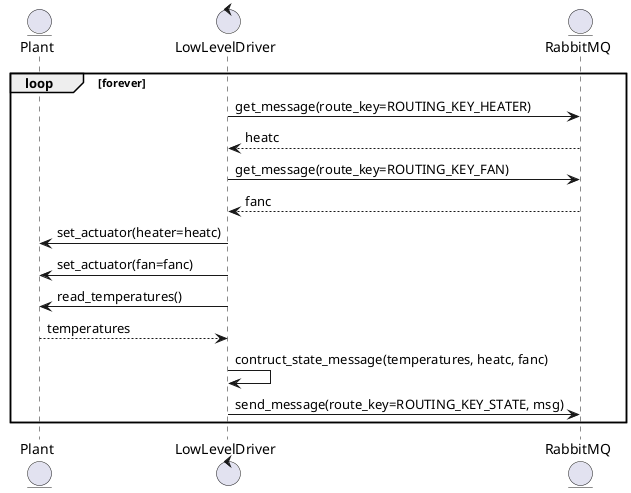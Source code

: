 @startuml LowLevelDriver
entity Plant as plt
control LowLevelDriver as lld
entity RabbitMQ as mq
loop forever
  lld -> mq: get_message(route_key=ROUTING_KEY_HEATER)
  return heatc
  lld -> mq: get_message(route_key=ROUTING_KEY_FAN)
  return fanc
  lld -> plt: set_actuator(heater=heatc)
  lld -> plt: set_actuator(fan=fanc)
  lld -> plt: read_temperatures()
  return temperatures
  lld -> lld: contruct_state_message(temperatures, heatc, fanc)
  lld -> mq: send_message(route_key=ROUTING_KEY_STATE, msg)
end
@enduml
